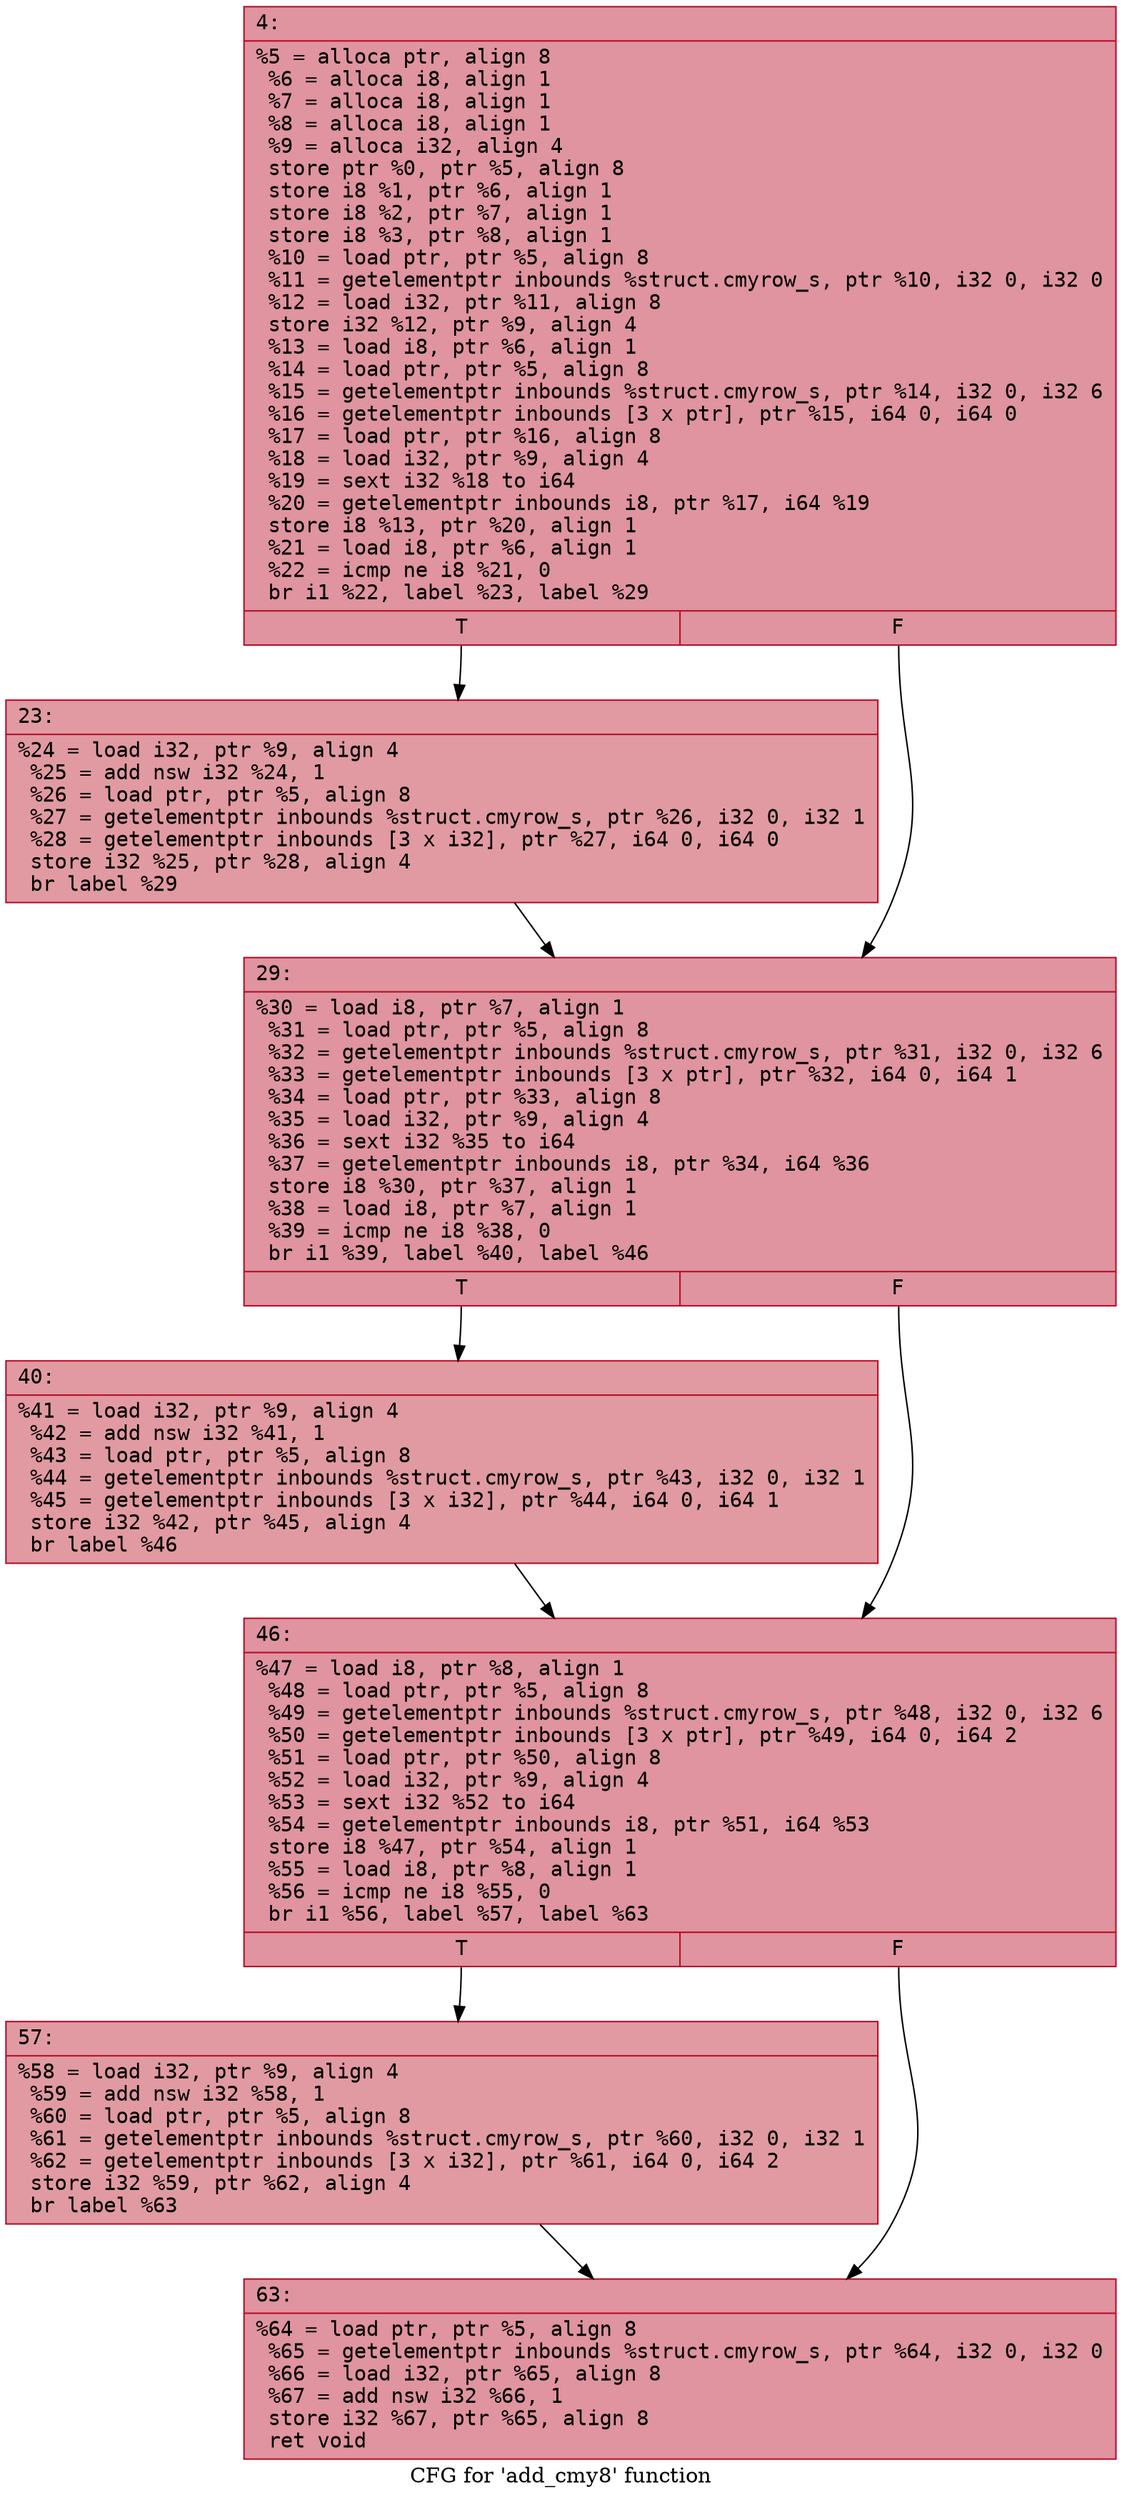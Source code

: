 digraph "CFG for 'add_cmy8' function" {
	label="CFG for 'add_cmy8' function";

	Node0x6000027470c0 [shape=record,color="#b70d28ff", style=filled, fillcolor="#b70d2870" fontname="Courier",label="{4:\l|  %5 = alloca ptr, align 8\l  %6 = alloca i8, align 1\l  %7 = alloca i8, align 1\l  %8 = alloca i8, align 1\l  %9 = alloca i32, align 4\l  store ptr %0, ptr %5, align 8\l  store i8 %1, ptr %6, align 1\l  store i8 %2, ptr %7, align 1\l  store i8 %3, ptr %8, align 1\l  %10 = load ptr, ptr %5, align 8\l  %11 = getelementptr inbounds %struct.cmyrow_s, ptr %10, i32 0, i32 0\l  %12 = load i32, ptr %11, align 8\l  store i32 %12, ptr %9, align 4\l  %13 = load i8, ptr %6, align 1\l  %14 = load ptr, ptr %5, align 8\l  %15 = getelementptr inbounds %struct.cmyrow_s, ptr %14, i32 0, i32 6\l  %16 = getelementptr inbounds [3 x ptr], ptr %15, i64 0, i64 0\l  %17 = load ptr, ptr %16, align 8\l  %18 = load i32, ptr %9, align 4\l  %19 = sext i32 %18 to i64\l  %20 = getelementptr inbounds i8, ptr %17, i64 %19\l  store i8 %13, ptr %20, align 1\l  %21 = load i8, ptr %6, align 1\l  %22 = icmp ne i8 %21, 0\l  br i1 %22, label %23, label %29\l|{<s0>T|<s1>F}}"];
	Node0x6000027470c0:s0 -> Node0x600002747110[tooltip="4 -> 23\nProbability 62.50%" ];
	Node0x6000027470c0:s1 -> Node0x600002747160[tooltip="4 -> 29\nProbability 37.50%" ];
	Node0x600002747110 [shape=record,color="#b70d28ff", style=filled, fillcolor="#bb1b2c70" fontname="Courier",label="{23:\l|  %24 = load i32, ptr %9, align 4\l  %25 = add nsw i32 %24, 1\l  %26 = load ptr, ptr %5, align 8\l  %27 = getelementptr inbounds %struct.cmyrow_s, ptr %26, i32 0, i32 1\l  %28 = getelementptr inbounds [3 x i32], ptr %27, i64 0, i64 0\l  store i32 %25, ptr %28, align 4\l  br label %29\l}"];
	Node0x600002747110 -> Node0x600002747160[tooltip="23 -> 29\nProbability 100.00%" ];
	Node0x600002747160 [shape=record,color="#b70d28ff", style=filled, fillcolor="#b70d2870" fontname="Courier",label="{29:\l|  %30 = load i8, ptr %7, align 1\l  %31 = load ptr, ptr %5, align 8\l  %32 = getelementptr inbounds %struct.cmyrow_s, ptr %31, i32 0, i32 6\l  %33 = getelementptr inbounds [3 x ptr], ptr %32, i64 0, i64 1\l  %34 = load ptr, ptr %33, align 8\l  %35 = load i32, ptr %9, align 4\l  %36 = sext i32 %35 to i64\l  %37 = getelementptr inbounds i8, ptr %34, i64 %36\l  store i8 %30, ptr %37, align 1\l  %38 = load i8, ptr %7, align 1\l  %39 = icmp ne i8 %38, 0\l  br i1 %39, label %40, label %46\l|{<s0>T|<s1>F}}"];
	Node0x600002747160:s0 -> Node0x6000027471b0[tooltip="29 -> 40\nProbability 62.50%" ];
	Node0x600002747160:s1 -> Node0x600002747200[tooltip="29 -> 46\nProbability 37.50%" ];
	Node0x6000027471b0 [shape=record,color="#b70d28ff", style=filled, fillcolor="#bb1b2c70" fontname="Courier",label="{40:\l|  %41 = load i32, ptr %9, align 4\l  %42 = add nsw i32 %41, 1\l  %43 = load ptr, ptr %5, align 8\l  %44 = getelementptr inbounds %struct.cmyrow_s, ptr %43, i32 0, i32 1\l  %45 = getelementptr inbounds [3 x i32], ptr %44, i64 0, i64 1\l  store i32 %42, ptr %45, align 4\l  br label %46\l}"];
	Node0x6000027471b0 -> Node0x600002747200[tooltip="40 -> 46\nProbability 100.00%" ];
	Node0x600002747200 [shape=record,color="#b70d28ff", style=filled, fillcolor="#b70d2870" fontname="Courier",label="{46:\l|  %47 = load i8, ptr %8, align 1\l  %48 = load ptr, ptr %5, align 8\l  %49 = getelementptr inbounds %struct.cmyrow_s, ptr %48, i32 0, i32 6\l  %50 = getelementptr inbounds [3 x ptr], ptr %49, i64 0, i64 2\l  %51 = load ptr, ptr %50, align 8\l  %52 = load i32, ptr %9, align 4\l  %53 = sext i32 %52 to i64\l  %54 = getelementptr inbounds i8, ptr %51, i64 %53\l  store i8 %47, ptr %54, align 1\l  %55 = load i8, ptr %8, align 1\l  %56 = icmp ne i8 %55, 0\l  br i1 %56, label %57, label %63\l|{<s0>T|<s1>F}}"];
	Node0x600002747200:s0 -> Node0x600002747250[tooltip="46 -> 57\nProbability 62.50%" ];
	Node0x600002747200:s1 -> Node0x6000027472a0[tooltip="46 -> 63\nProbability 37.50%" ];
	Node0x600002747250 [shape=record,color="#b70d28ff", style=filled, fillcolor="#bb1b2c70" fontname="Courier",label="{57:\l|  %58 = load i32, ptr %9, align 4\l  %59 = add nsw i32 %58, 1\l  %60 = load ptr, ptr %5, align 8\l  %61 = getelementptr inbounds %struct.cmyrow_s, ptr %60, i32 0, i32 1\l  %62 = getelementptr inbounds [3 x i32], ptr %61, i64 0, i64 2\l  store i32 %59, ptr %62, align 4\l  br label %63\l}"];
	Node0x600002747250 -> Node0x6000027472a0[tooltip="57 -> 63\nProbability 100.00%" ];
	Node0x6000027472a0 [shape=record,color="#b70d28ff", style=filled, fillcolor="#b70d2870" fontname="Courier",label="{63:\l|  %64 = load ptr, ptr %5, align 8\l  %65 = getelementptr inbounds %struct.cmyrow_s, ptr %64, i32 0, i32 0\l  %66 = load i32, ptr %65, align 8\l  %67 = add nsw i32 %66, 1\l  store i32 %67, ptr %65, align 8\l  ret void\l}"];
}
